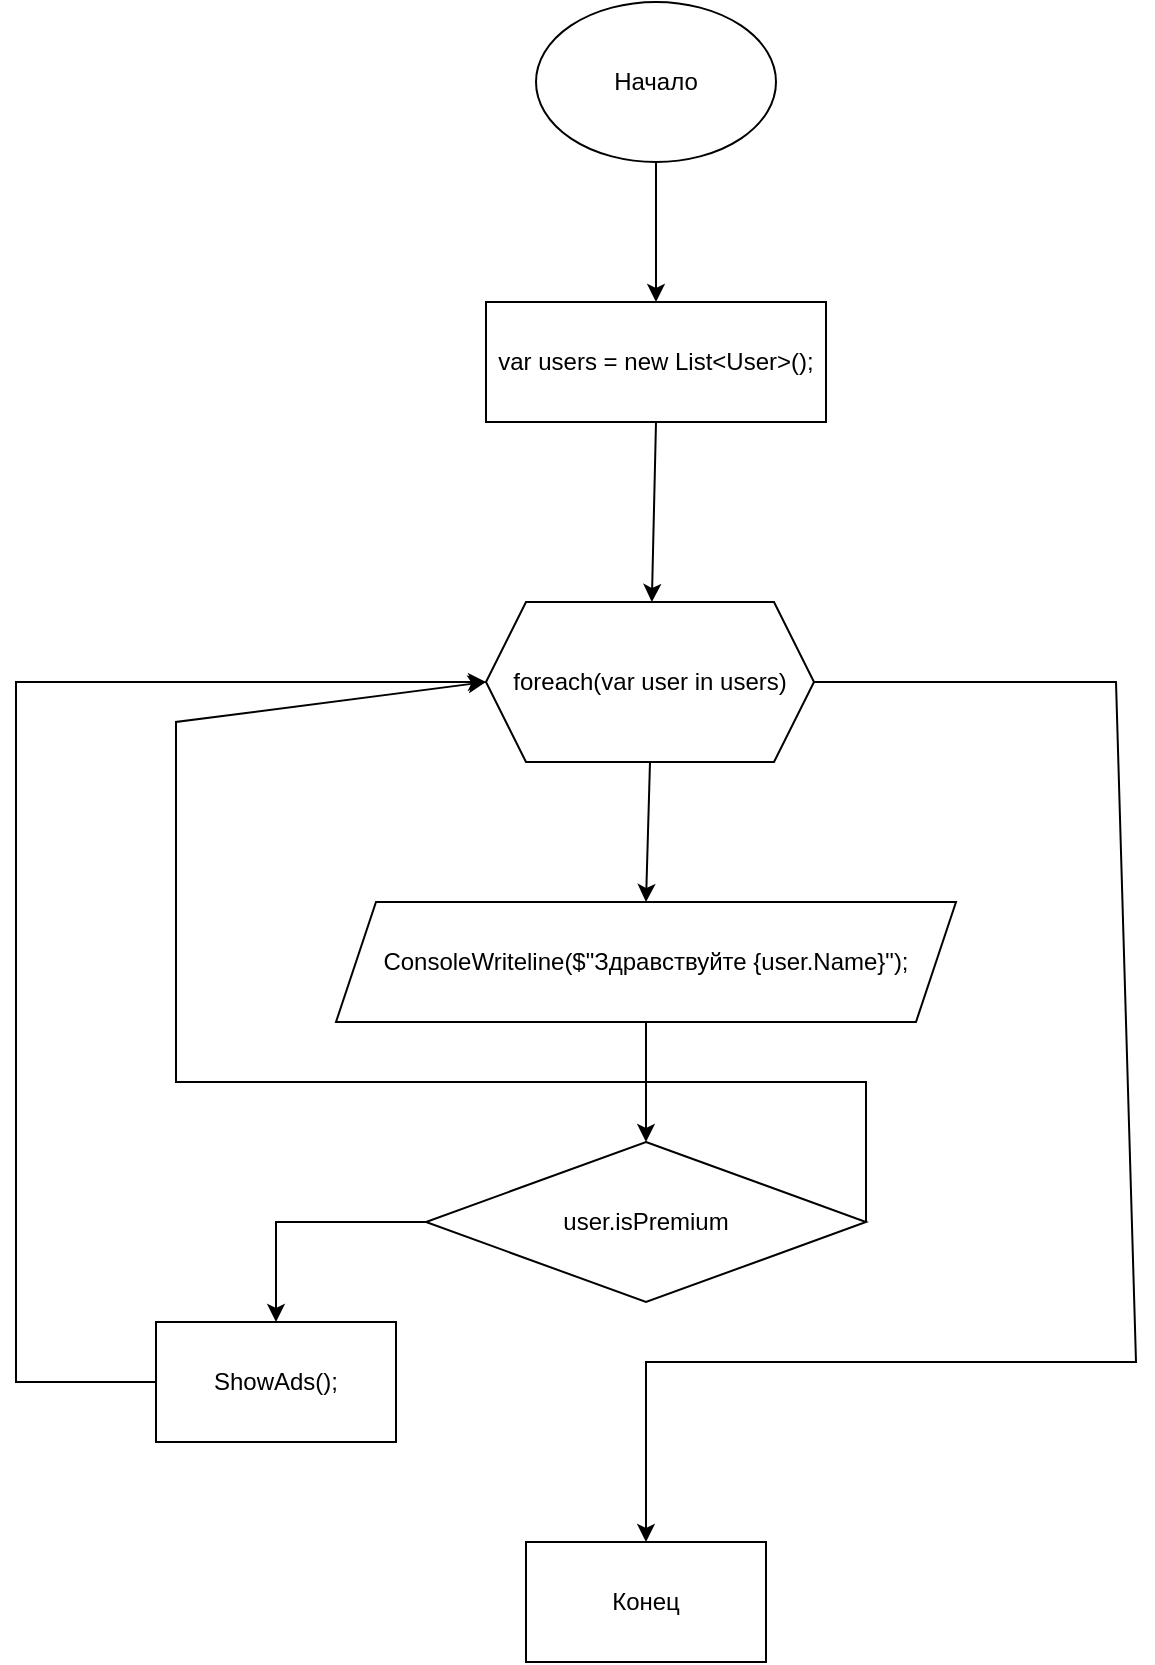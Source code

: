 <mxfile version="26.0.6">
  <diagram name="Страница — 1" id="BATgDnpElMuwToJYYguB">
    <mxGraphModel dx="2026" dy="1127" grid="1" gridSize="10" guides="1" tooltips="1" connect="1" arrows="1" fold="1" page="1" pageScale="1" pageWidth="827" pageHeight="1169" math="0" shadow="0">
      <root>
        <mxCell id="0" />
        <mxCell id="1" parent="0" />
        <mxCell id="bxr3QULUsboEJLPnTNTn-1" value="Начало" style="ellipse;whiteSpace=wrap;html=1;" vertex="1" parent="1">
          <mxGeometry x="340" y="40" width="120" height="80" as="geometry" />
        </mxCell>
        <mxCell id="bxr3QULUsboEJLPnTNTn-2" value="var users = new List&amp;lt;User&amp;gt;();" style="rounded=0;whiteSpace=wrap;html=1;" vertex="1" parent="1">
          <mxGeometry x="315" y="190" width="170" height="60" as="geometry" />
        </mxCell>
        <mxCell id="bxr3QULUsboEJLPnTNTn-3" value="" style="endArrow=classic;html=1;rounded=0;exitX=0.5;exitY=1;exitDx=0;exitDy=0;" edge="1" parent="1" source="bxr3QULUsboEJLPnTNTn-1" target="bxr3QULUsboEJLPnTNTn-2">
          <mxGeometry width="50" height="50" relative="1" as="geometry">
            <mxPoint x="390" y="500" as="sourcePoint" />
            <mxPoint x="440" y="450" as="targetPoint" />
          </mxGeometry>
        </mxCell>
        <mxCell id="bxr3QULUsboEJLPnTNTn-4" value="foreach(var user in users)" style="shape=hexagon;perimeter=hexagonPerimeter2;whiteSpace=wrap;html=1;fixedSize=1;" vertex="1" parent="1">
          <mxGeometry x="315" y="340" width="164" height="80" as="geometry" />
        </mxCell>
        <mxCell id="bxr3QULUsboEJLPnTNTn-5" value="" style="endArrow=classic;html=1;rounded=0;exitX=0.5;exitY=1;exitDx=0;exitDy=0;" edge="1" parent="1" source="bxr3QULUsboEJLPnTNTn-2" target="bxr3QULUsboEJLPnTNTn-4">
          <mxGeometry width="50" height="50" relative="1" as="geometry">
            <mxPoint x="390" y="500" as="sourcePoint" />
            <mxPoint x="440" y="450" as="targetPoint" />
          </mxGeometry>
        </mxCell>
        <mxCell id="bxr3QULUsboEJLPnTNTn-6" value="ConsoleWriteline($&quot;Здравствуйте {user.Name}&quot;);" style="shape=parallelogram;perimeter=parallelogramPerimeter;whiteSpace=wrap;html=1;fixedSize=1;" vertex="1" parent="1">
          <mxGeometry x="240" y="490" width="310" height="60" as="geometry" />
        </mxCell>
        <mxCell id="bxr3QULUsboEJLPnTNTn-7" value="" style="endArrow=classic;html=1;rounded=0;exitX=0.5;exitY=1;exitDx=0;exitDy=0;entryX=0.5;entryY=0;entryDx=0;entryDy=0;" edge="1" parent="1" source="bxr3QULUsboEJLPnTNTn-4" target="bxr3QULUsboEJLPnTNTn-6">
          <mxGeometry width="50" height="50" relative="1" as="geometry">
            <mxPoint x="390" y="500" as="sourcePoint" />
            <mxPoint x="440" y="450" as="targetPoint" />
          </mxGeometry>
        </mxCell>
        <mxCell id="bxr3QULUsboEJLPnTNTn-8" value="user.isPremium" style="rhombus;whiteSpace=wrap;html=1;" vertex="1" parent="1">
          <mxGeometry x="285" y="610" width="220" height="80" as="geometry" />
        </mxCell>
        <mxCell id="bxr3QULUsboEJLPnTNTn-9" value="" style="endArrow=classic;html=1;rounded=0;entryX=0.5;entryY=0;entryDx=0;entryDy=0;exitX=0.5;exitY=1;exitDx=0;exitDy=0;" edge="1" parent="1" source="bxr3QULUsboEJLPnTNTn-6" target="bxr3QULUsboEJLPnTNTn-8">
          <mxGeometry width="50" height="50" relative="1" as="geometry">
            <mxPoint x="399" y="560" as="sourcePoint" />
            <mxPoint x="399" y="600" as="targetPoint" />
          </mxGeometry>
        </mxCell>
        <mxCell id="bxr3QULUsboEJLPnTNTn-10" value="ShowAds();" style="rounded=0;whiteSpace=wrap;html=1;" vertex="1" parent="1">
          <mxGeometry x="150" y="700" width="120" height="60" as="geometry" />
        </mxCell>
        <mxCell id="bxr3QULUsboEJLPnTNTn-12" value="" style="endArrow=classic;html=1;rounded=0;exitX=0;exitY=0.5;exitDx=0;exitDy=0;entryX=0.5;entryY=0;entryDx=0;entryDy=0;" edge="1" parent="1" source="bxr3QULUsboEJLPnTNTn-8" target="bxr3QULUsboEJLPnTNTn-10">
          <mxGeometry width="50" height="50" relative="1" as="geometry">
            <mxPoint x="390" y="500" as="sourcePoint" />
            <mxPoint x="440" y="450" as="targetPoint" />
            <Array as="points">
              <mxPoint x="210" y="650" />
            </Array>
          </mxGeometry>
        </mxCell>
        <mxCell id="bxr3QULUsboEJLPnTNTn-14" value="" style="endArrow=classic;html=1;rounded=0;exitX=0;exitY=0.5;exitDx=0;exitDy=0;entryX=0;entryY=0.5;entryDx=0;entryDy=0;" edge="1" parent="1" source="bxr3QULUsboEJLPnTNTn-10" target="bxr3QULUsboEJLPnTNTn-4">
          <mxGeometry width="50" height="50" relative="1" as="geometry">
            <mxPoint x="390" y="500" as="sourcePoint" />
            <mxPoint x="440" y="450" as="targetPoint" />
            <Array as="points">
              <mxPoint x="80" y="730" />
              <mxPoint x="80" y="380" />
            </Array>
          </mxGeometry>
        </mxCell>
        <mxCell id="bxr3QULUsboEJLPnTNTn-15" value="" style="endArrow=classic;html=1;rounded=0;exitX=1;exitY=0.5;exitDx=0;exitDy=0;entryX=0;entryY=0.5;entryDx=0;entryDy=0;" edge="1" parent="1" source="bxr3QULUsboEJLPnTNTn-8" target="bxr3QULUsboEJLPnTNTn-4">
          <mxGeometry width="50" height="50" relative="1" as="geometry">
            <mxPoint x="390" y="500" as="sourcePoint" />
            <mxPoint x="440" y="450" as="targetPoint" />
            <Array as="points">
              <mxPoint x="505" y="580" />
              <mxPoint x="160" y="580" />
              <mxPoint x="160" y="400" />
            </Array>
          </mxGeometry>
        </mxCell>
        <mxCell id="bxr3QULUsboEJLPnTNTn-16" value="Конец" style="rounded=0;whiteSpace=wrap;html=1;" vertex="1" parent="1">
          <mxGeometry x="335" y="810" width="120" height="60" as="geometry" />
        </mxCell>
        <mxCell id="bxr3QULUsboEJLPnTNTn-17" value="" style="endArrow=classic;html=1;rounded=0;exitX=1;exitY=0.5;exitDx=0;exitDy=0;entryX=0.5;entryY=0;entryDx=0;entryDy=0;" edge="1" parent="1" source="bxr3QULUsboEJLPnTNTn-4" target="bxr3QULUsboEJLPnTNTn-16">
          <mxGeometry width="50" height="50" relative="1" as="geometry">
            <mxPoint x="390" y="500" as="sourcePoint" />
            <mxPoint x="440" y="450" as="targetPoint" />
            <Array as="points">
              <mxPoint x="630" y="380" />
              <mxPoint x="640" y="720" />
              <mxPoint x="395" y="720" />
            </Array>
          </mxGeometry>
        </mxCell>
      </root>
    </mxGraphModel>
  </diagram>
</mxfile>
